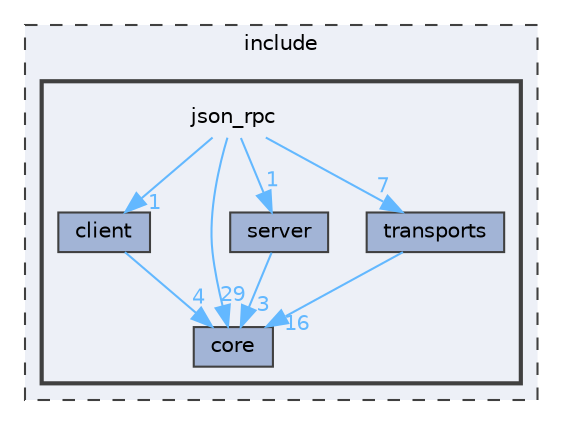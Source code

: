 digraph "include/json_rpc"
{
 // LATEX_PDF_SIZE
  bgcolor="transparent";
  edge [fontname=Helvetica,fontsize=10,labelfontname=Helvetica,labelfontsize=10];
  node [fontname=Helvetica,fontsize=10,shape=box,height=0.2,width=0.4];
  compound=true
  subgraph clusterdir_d44c64559bbebec7f509842c48db8b23 {
    graph [ bgcolor="#edf0f7", pencolor="grey25", label="include", fontname=Helvetica,fontsize=10 style="filled,dashed", URL="dir_d44c64559bbebec7f509842c48db8b23.html",tooltip=""]
  subgraph clusterdir_7ac802cac74470c8ac558a06c59b034f {
    graph [ bgcolor="#edf0f7", pencolor="grey25", label="", fontname=Helvetica,fontsize=10 style="filled,bold", URL="dir_7ac802cac74470c8ac558a06c59b034f.html",tooltip=""]
    dir_7ac802cac74470c8ac558a06c59b034f [shape=plaintext, label="json_rpc"];
  dir_6d9e1a6ab336ff8e510c21b854014fa6 [label="client", fillcolor="#a2b4d6", color="grey25", style="filled", URL="dir_6d9e1a6ab336ff8e510c21b854014fa6.html",tooltip=""];
  dir_3f1475b8057c1254a12701e152ba2e42 [label="core", fillcolor="#a2b4d6", color="grey25", style="filled", URL="dir_3f1475b8057c1254a12701e152ba2e42.html",tooltip=""];
  dir_0da8112aa11b5d521965dfa2a048fe42 [label="server", fillcolor="#a2b4d6", color="grey25", style="filled", URL="dir_0da8112aa11b5d521965dfa2a048fe42.html",tooltip=""];
  dir_0dcaff2a3361828e3e17a2a2dadcf639 [label="transports", fillcolor="#a2b4d6", color="grey25", style="filled", URL="dir_0dcaff2a3361828e3e17a2a2dadcf639.html",tooltip=""];
  }
  }
  dir_7ac802cac74470c8ac558a06c59b034f->dir_0da8112aa11b5d521965dfa2a048fe42 [headlabel="1", labeldistance=1.5 headhref="dir_000005_000006.html" href="dir_000005_000006.html" color="steelblue1" fontcolor="steelblue1"];
  dir_7ac802cac74470c8ac558a06c59b034f->dir_0dcaff2a3361828e3e17a2a2dadcf639 [headlabel="7", labeldistance=1.5 headhref="dir_000005_000009.html" href="dir_000005_000009.html" color="steelblue1" fontcolor="steelblue1"];
  dir_7ac802cac74470c8ac558a06c59b034f->dir_3f1475b8057c1254a12701e152ba2e42 [headlabel="29", labeldistance=1.5 headhref="dir_000005_000002.html" href="dir_000005_000002.html" color="steelblue1" fontcolor="steelblue1"];
  dir_7ac802cac74470c8ac558a06c59b034f->dir_6d9e1a6ab336ff8e510c21b854014fa6 [headlabel="1", labeldistance=1.5 headhref="dir_000005_000000.html" href="dir_000005_000000.html" color="steelblue1" fontcolor="steelblue1"];
  dir_6d9e1a6ab336ff8e510c21b854014fa6->dir_3f1475b8057c1254a12701e152ba2e42 [headlabel="4", labeldistance=1.5 headhref="dir_000000_000002.html" href="dir_000000_000002.html" color="steelblue1" fontcolor="steelblue1"];
  dir_0da8112aa11b5d521965dfa2a048fe42->dir_3f1475b8057c1254a12701e152ba2e42 [headlabel="3", labeldistance=1.5 headhref="dir_000006_000002.html" href="dir_000006_000002.html" color="steelblue1" fontcolor="steelblue1"];
  dir_0dcaff2a3361828e3e17a2a2dadcf639->dir_3f1475b8057c1254a12701e152ba2e42 [headlabel="16", labeldistance=1.5 headhref="dir_000009_000002.html" href="dir_000009_000002.html" color="steelblue1" fontcolor="steelblue1"];
}
